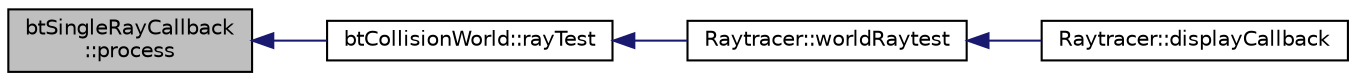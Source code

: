 digraph "btSingleRayCallback::process"
{
  edge [fontname="Helvetica",fontsize="10",labelfontname="Helvetica",labelfontsize="10"];
  node [fontname="Helvetica",fontsize="10",shape=record];
  rankdir="LR";
  Node1 [label="btSingleRayCallback\l::process",height=0.2,width=0.4,color="black", fillcolor="grey75", style="filled", fontcolor="black"];
  Node1 -> Node2 [dir="back",color="midnightblue",fontsize="10",style="solid"];
  Node2 [label="btCollisionWorld::rayTest",height=0.2,width=0.4,color="black", fillcolor="white", style="filled",URL="$classbt_collision_world.html#aaac6675c8134f6695fecb431c72b0a6a"];
  Node2 -> Node3 [dir="back",color="midnightblue",fontsize="10",style="solid"];
  Node3 [label="Raytracer::worldRaytest",height=0.2,width=0.4,color="black", fillcolor="white", style="filled",URL="$class_raytracer.html#aed90423808c62b4fbfa7c19d645d1ffc",tooltip="worldRaytest performs a ray versus all objects in a collision world, returning true is a hit is found..."];
  Node3 -> Node4 [dir="back",color="midnightblue",fontsize="10",style="solid"];
  Node4 [label="Raytracer::displayCallback",height=0.2,width=0.4,color="black", fillcolor="white", style="filled",URL="$class_raytracer.html#ab426a13ec9c917425f3181bb759a2bf2"];
}
